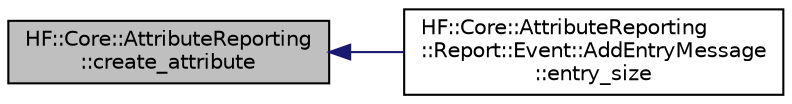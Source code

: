 digraph "HF::Core::AttributeReporting::create_attribute"
{
  edge [fontname="Helvetica",fontsize="10",labelfontname="Helvetica",labelfontsize="10"];
  node [fontname="Helvetica",fontsize="10",shape=record];
  rankdir="LR";
  Node19 [label="HF::Core::AttributeReporting\l::create_attribute",height=0.2,width=0.4,color="black", fillcolor="grey75", style="filled", fontcolor="black"];
  Node19 -> Node20 [dir="back",color="midnightblue",fontsize="10",style="solid",fontname="Helvetica"];
  Node20 [label="HF::Core::AttributeReporting\l::Report::Event::AddEntryMessage\l::entry_size",height=0.2,width=0.4,color="black", fillcolor="white", style="filled",URL="$structHF_1_1Core_1_1AttributeReporting_1_1Report_1_1Event_1_1AddEntryMessage.html#ab903e6f354a1f8a35807d87c679ad3af",tooltip="Get the minimum number of bytes required for unpacking an entry. "];
}
